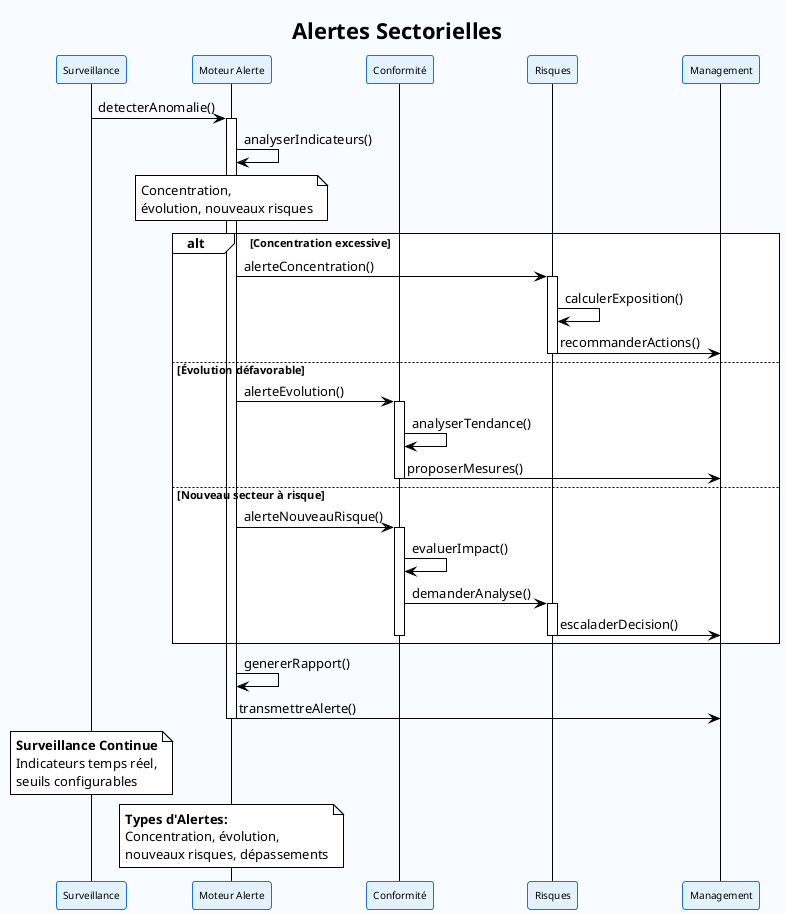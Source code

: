 @startuml Sequence_AlerteSectorielle
!theme plain
skinparam backgroundColor #F8FBFF
skinparam participant {
    BackgroundColor #E3F2FD
    BorderColor #1976D2
    FontSize 10
}
skinparam note FontSize 8

title Alertes Sectorielles

participant "Surveillance" as S
participant "Moteur Alerte" as M
participant "Conformité" as C
participant "Risques" as R
participant "Management" as MG

S -> M: detecterAnomalie()
activate M

M -> M: analyserIndicateurs()
note over M: Concentration,\névolution, nouveaux risques

alt Concentration excessive
    M -> R: alerteConcentration()
    activate R
    R -> R: calculerExposition()
    R -> MG: recommanderActions()
    deactivate R

else Évolution défavorable
    M -> C: alerteEvolution()
    activate C
    C -> C: analyserTendance()
    C -> MG: proposerMesures()
    deactivate C

else Nouveau secteur à risque
    M -> C: alerteNouveauRisque()
    activate C
    C -> C: evaluerImpact()
    C -> R: demanderAnalyse()
    activate R
    R -> MG: escaladerDecision()
    deactivate R
    deactivate C
end

M -> M: genererRapport()
M -> MG: transmettreAlerte()
deactivate M

note over S
**Surveillance Continue**
Indicateurs temps réel,
seuils configurables
end note

note over M
**Types d'Alertes:**
Concentration, évolution,
nouveaux risques, dépassements
end note

@enduml
